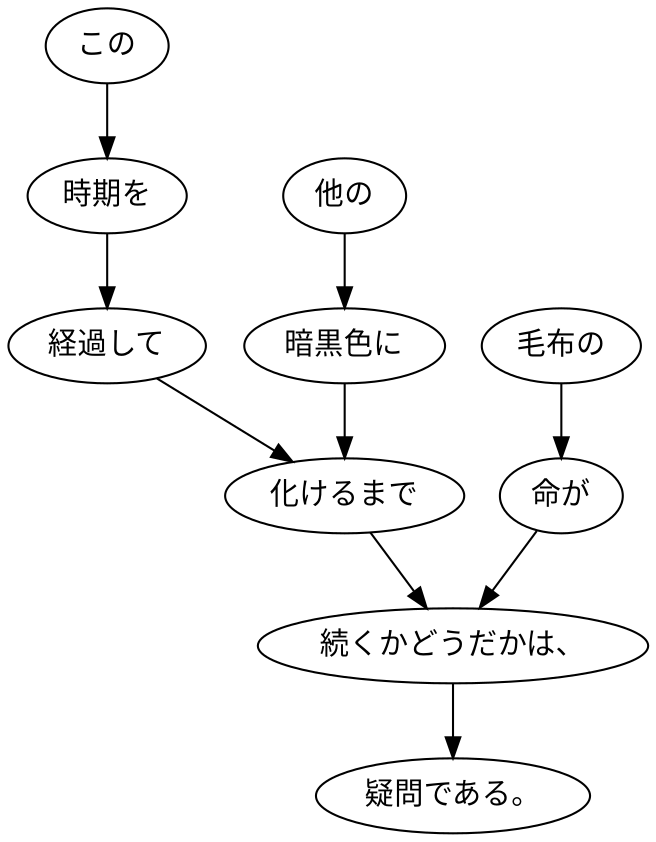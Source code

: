 digraph graph2203 {
	node0 [label="この"];
	node1 [label="時期を"];
	node2 [label="経過して"];
	node3 [label="他の"];
	node4 [label="暗黒色に"];
	node5 [label="化けるまで"];
	node6 [label="毛布の"];
	node7 [label="命が"];
	node8 [label="続くかどうだかは、"];
	node9 [label="疑問である。"];
	node0 -> node1;
	node1 -> node2;
	node2 -> node5;
	node3 -> node4;
	node4 -> node5;
	node5 -> node8;
	node6 -> node7;
	node7 -> node8;
	node8 -> node9;
}
